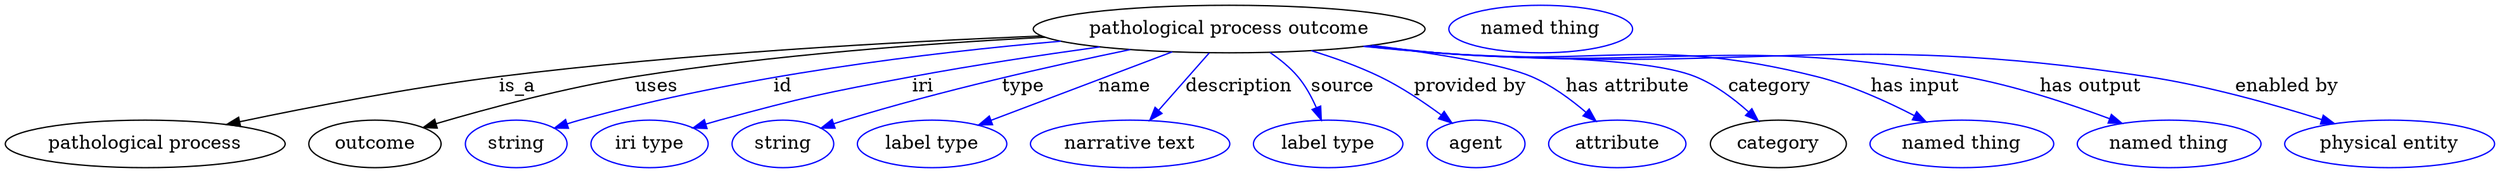 digraph {
	graph [bb="0,0,1883.2,123"];
	node [label="\N"];
	"pathological process outcome"	[height=0.5,
		label="pathological process outcome",
		pos="925.94,105",
		width=4.1163];
	"pathological process"	[height=0.5,
		pos="105.94,18",
		width=2.9428];
	"pathological process outcome" -> "pathological process"	[label=is_a,
		lp="387.94,61.5",
		pos="e,167.61,32.706 783.97,99.728 672.22,95.226 512.71,86.279 373.94,69 306.98,60.662 231.49,46.105 177.73,34.841"];
	outcome	[height=0.5,
		pos="279.94,18",
		width=1.3902];
	"pathological process outcome" -> outcome	[label=uses,
		lp="492.44,61.5",
		pos="e,316.36,30.458 786.41,98.863 697.2,94.172 579.27,85.356 475.94,69 423.82,60.749 365.36,44.958 325.95,33.32"];
	id	[color=blue,
		height=0.5,
		label=string,
		pos="385.94,18",
		width=1.0652];
	"pathological process outcome" -> id	[color=blue,
		label=id,
		lp="587.94,61.5",
		pos="e,414.92,29.996 798.68,95.769 698.22,87.045 555.25,69.661 433.94,36 430.83,35.137 427.63,34.175 424.43,33.159",
		style=solid];
	iri	[color=blue,
		height=0.5,
		label="iri type",
		pos="486.94,18",
		width=1.2277];
	"pathological process outcome" -> iri	[color=blue,
		label=iri,
		lp="693.94,61.5",
		pos="e,520.23,29.946 827.86,91.479 784.27,85.456 732.41,77.662 685.94,69 620.97,56.888 604.74,53.271 540.94,36 537.36,35.031 533.67,33.979 \
529.96,32.889",
		style=solid];
	type	[color=blue,
		height=0.5,
		label=string,
		pos="587.94,18",
		width=1.0652];
	"pathological process outcome" -> type	[color=blue,
		label=type,
		lp="769.94,61.5",
		pos="e,616.87,29.97 851.04,89.436 791.82,77.219 707.35,58.228 634.94,36 632.18,35.153 629.34,34.238 626.5,33.289",
		style=solid];
	name	[color=blue,
		height=0.5,
		label="label type",
		pos="700.94,18",
		width=1.5707];
	"pathological process outcome" -> name	[color=blue,
		label=name,
		lp="846.94,61.5",
		pos="e,736.15,32.302 882.82,87.712 843.45,72.838 785.48,50.936 745.62,35.879",
		style=solid];
	description	[color=blue,
		height=0.5,
		label="narrative text",
		pos="850.94,18",
		width=2.0943];
	"pathological process outcome" -> description	[color=blue,
		label=description,
		lp="933.44,61.5",
		pos="e,865.84,35.885 910.76,86.799 899.81,74.39 884.87,57.458 872.66,43.618",
		style=solid];
	source	[color=blue,
		height=0.5,
		label="label type",
		pos="1000.9,18",
		width=1.5707];
	"pathological process outcome" -> source	[color=blue,
		label=source,
		lp="1011.9,61.5",
		pos="e,995.73,36.066 956.8,87.262 964.38,82.125 972.02,75.963 977.94,69 983.75,62.169 988.39,53.628 991.94,45.547",
		style=solid];
	"provided by"	[color=blue,
		height=0.5,
		label=agent,
		pos="1112.9,18",
		width=1.0291];
	"pathological process outcome" -> "provided by"	[color=blue,
		label="provided by",
		lp="1108.4,61.5",
		pos="e,1094.7,33.821 988.18,88.606 1005.4,83.37 1023.7,76.822 1039.9,69 1056.3,61.12 1073.1,49.867 1086.4,40.03",
		style=solid];
	"has attribute"	[color=blue,
		height=0.5,
		label=attribute,
		pos="1219.9,18",
		width=1.4443];
	"pathological process outcome" -> "has attribute"	[color=blue,
		label="has attribute",
		lp="1227.9,61.5",
		pos="e,1203.8,35.19 1034.2,92.656 1082.3,86.554 1133,78.36 1154.9,69 1170,62.548 1184.7,51.756 1196.3,41.846",
		style=solid];
	category	[height=0.5,
		pos="1340.9,18",
		width=1.4263];
	"pathological process outcome" -> category	[color=blue,
		label=category,
		lp="1335.4,61.5",
		pos="e,1325.8,35.526 1031.5,92.334 1048.7,90.502 1066.3,88.665 1082.9,87 1126.5,82.646 1238.4,85.431 1278.9,69 1293.6,63.064 1307.5,52.466 \
1318.4,42.55",
		style=solid];
	"has input"	[color=blue,
		height=0.5,
		label="named thing",
		pos="1479.9,18",
		width=1.9318];
	"pathological process outcome" -> "has input"	[color=blue,
		label="has input",
		lp="1445.4,61.5",
		pos="e,1453.2,34.657 1029.8,92.086 1047.5,90.244 1065.7,88.469 1082.9,87 1210.7,76.094 1246.6,100.26 1370.9,69 1396.5,62.574 1423.4,50.275 \
1444.1,39.483",
		style=solid];
	"has output"	[color=blue,
		height=0.5,
		label="named thing",
		pos="1636.9,18",
		width=1.9318];
	"pathological process outcome" -> "has output"	[color=blue,
		label="has output",
		lp="1578.4,61.5",
		pos="e,1601.5,33.511 1028.5,91.96 1046.6,90.099 1065.3,88.35 1082.9,87 1260.4,73.415 1307.8,100.76 1482.9,69 1520.6,62.164 1561.8,48.44 \
1592.1,37.098",
		style=solid];
	"enabled by"	[color=blue,
		height=0.5,
		label="physical entity",
		pos="1803.9,18",
		width=2.2026];
	"pathological process outcome" -> "enabled by"	[color=blue,
		label="enabled by",
		lp="1727.4,61.5",
		pos="e,1762.4,33.345 1027.6,91.875 1046,90 1065,88.268 1082.9,87 1321.6,70.111 1384.4,104.77 1620.9,69 1666.2,62.158 1716.2,48.015 1752.5,\
36.512",
		style=solid];
	"named thing_category"	[color=blue,
		height=0.5,
		label="named thing",
		pos="1161.9,105",
		width=1.9318];
}

